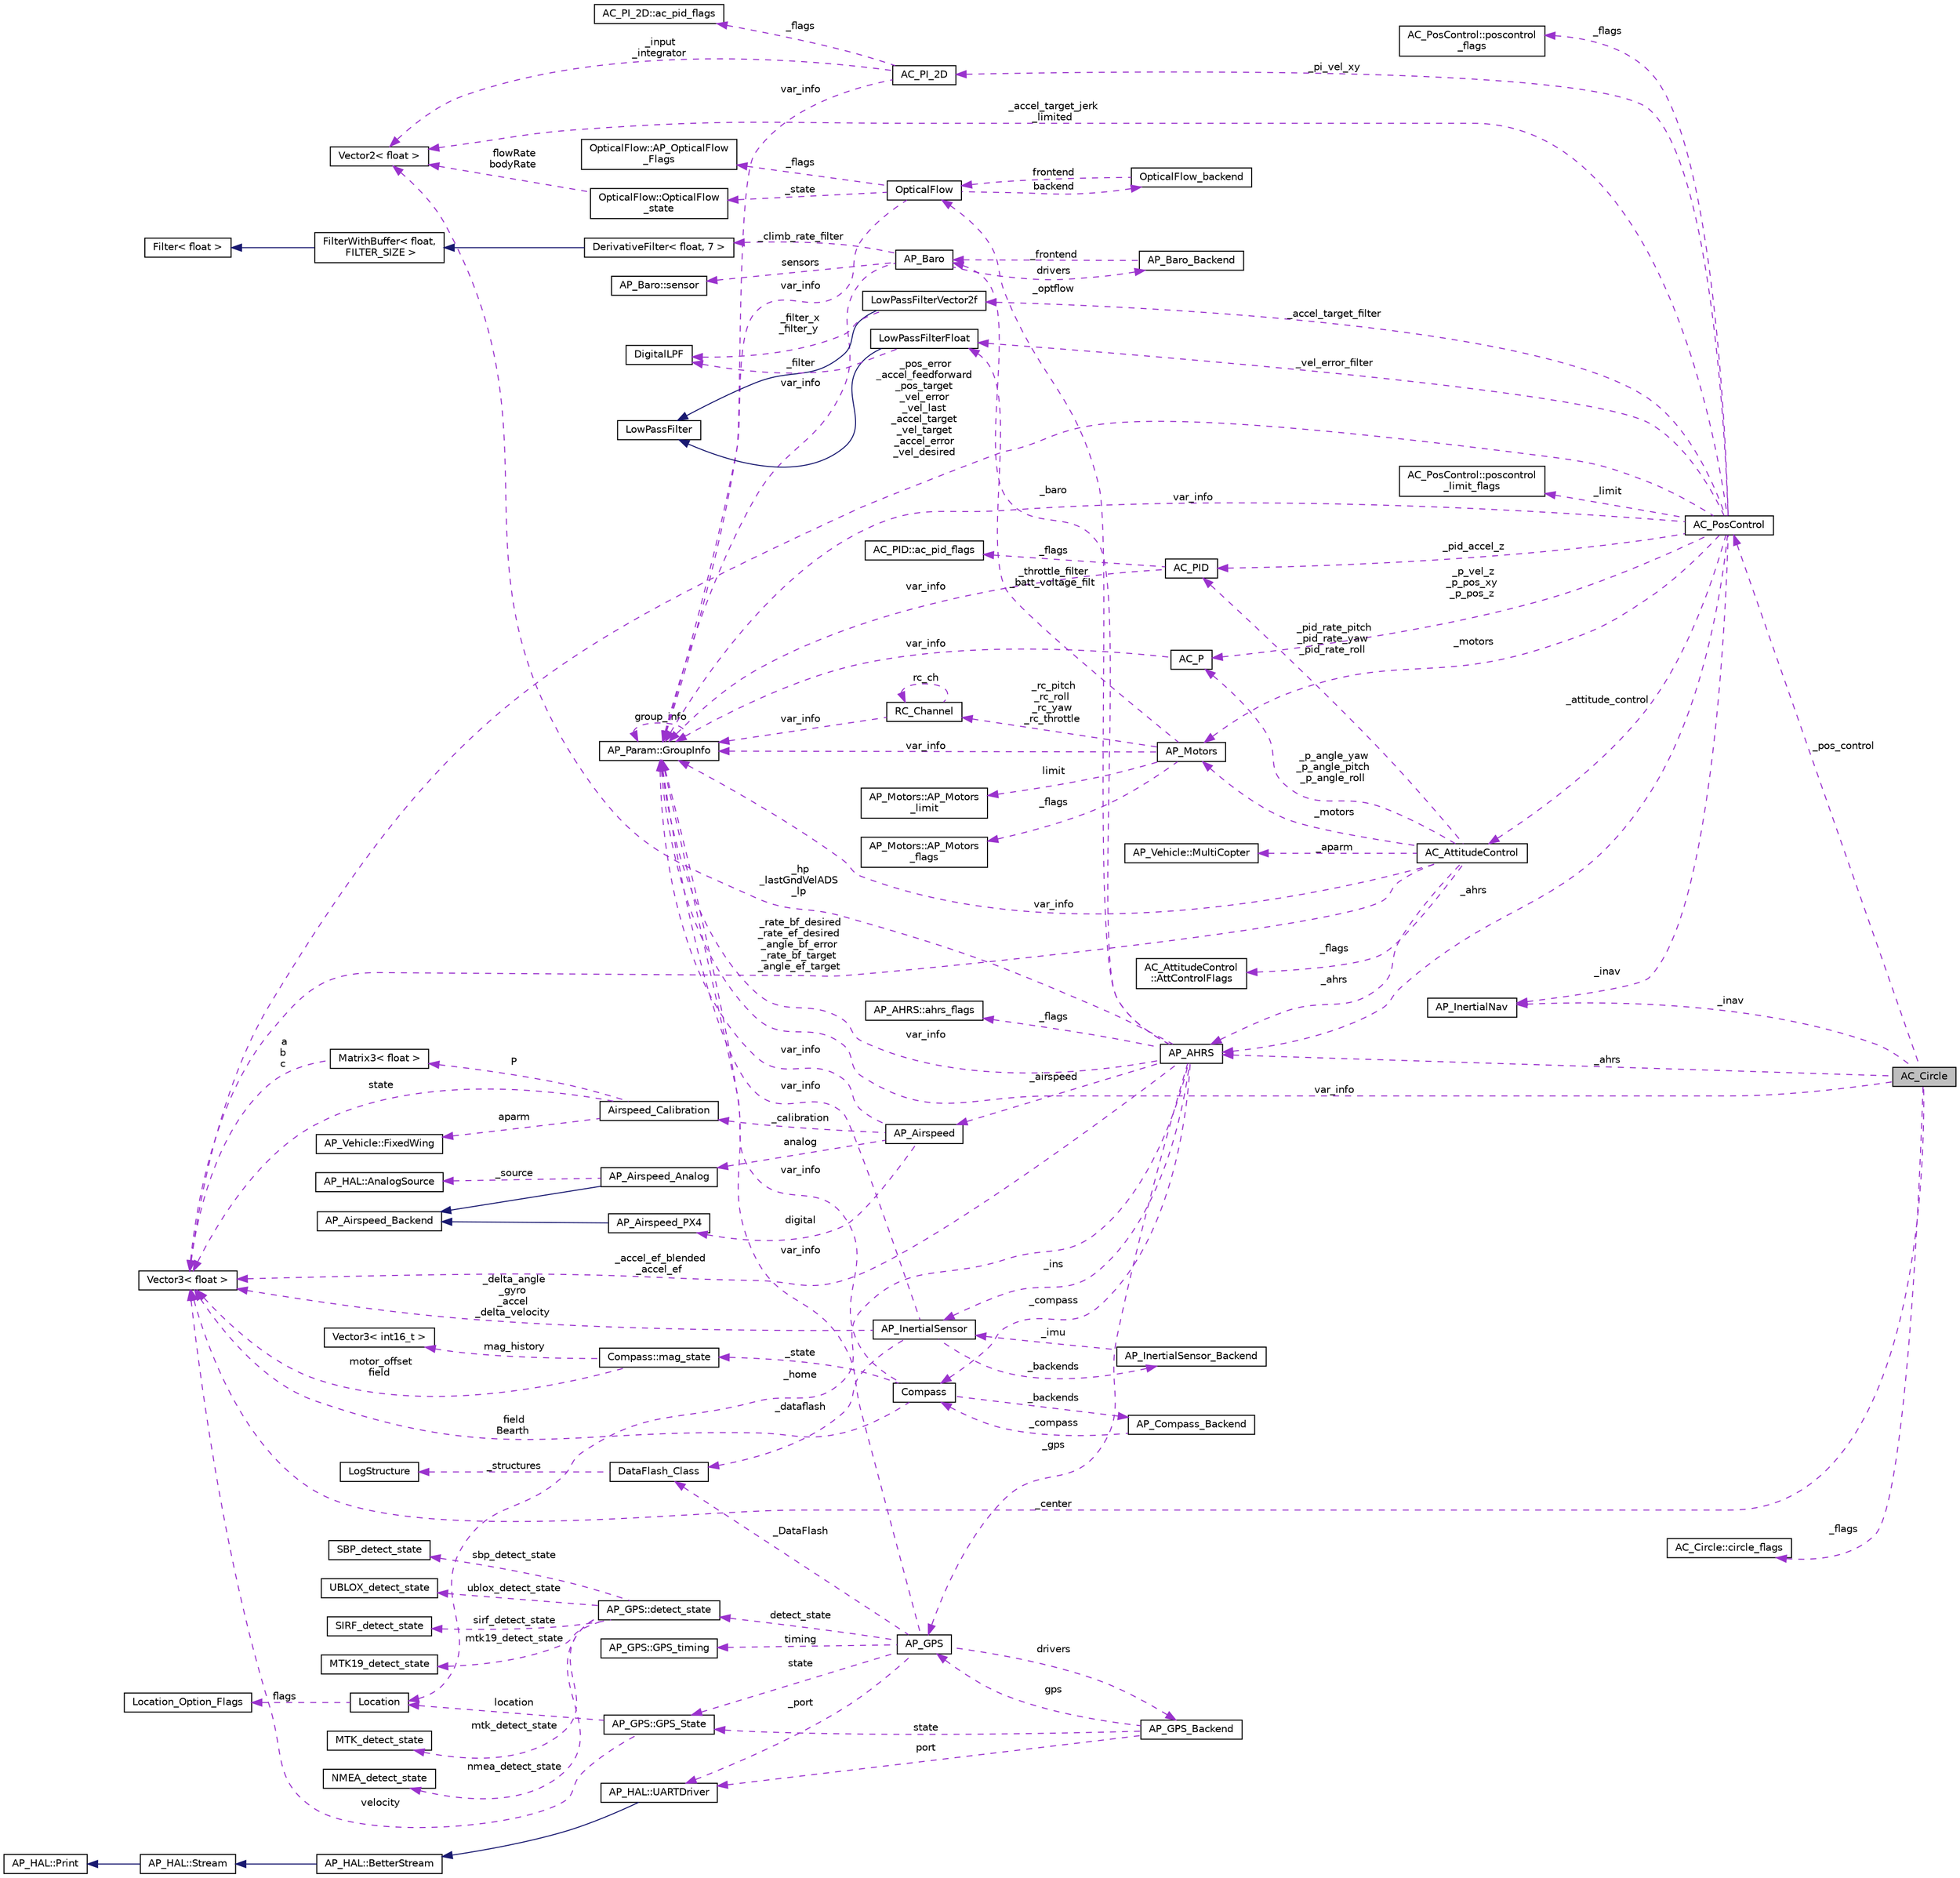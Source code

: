digraph "AC_Circle"
{
 // INTERACTIVE_SVG=YES
  edge [fontname="Helvetica",fontsize="10",labelfontname="Helvetica",labelfontsize="10"];
  node [fontname="Helvetica",fontsize="10",shape=record];
  rankdir="LR";
  Node1 [label="AC_Circle",height=0.2,width=0.4,color="black", fillcolor="grey75", style="filled" fontcolor="black"];
  Node2 -> Node1 [dir="back",color="darkorchid3",fontsize="10",style="dashed",label=" var_info" ,fontname="Helvetica"];
  Node2 [label="AP_Param::GroupInfo",height=0.2,width=0.4,color="black", fillcolor="white", style="filled",URL="$structAP__Param_1_1GroupInfo.html"];
  Node2 -> Node2 [dir="back",color="darkorchid3",fontsize="10",style="dashed",label=" group_info" ,fontname="Helvetica"];
  Node3 -> Node1 [dir="back",color="darkorchid3",fontsize="10",style="dashed",label=" _center" ,fontname="Helvetica"];
  Node3 [label="Vector3\< float \>",height=0.2,width=0.4,color="black", fillcolor="white", style="filled",URL="$classVector3.html"];
  Node4 -> Node1 [dir="back",color="darkorchid3",fontsize="10",style="dashed",label=" _pos_control" ,fontname="Helvetica"];
  Node4 [label="AC_PosControl",height=0.2,width=0.4,color="black", fillcolor="white", style="filled",URL="$classAC__PosControl.html"];
  Node5 -> Node4 [dir="back",color="darkorchid3",fontsize="10",style="dashed",label=" _pi_vel_xy" ,fontname="Helvetica"];
  Node5 [label="AC_PI_2D",height=0.2,width=0.4,color="black", fillcolor="white", style="filled",URL="$classAC__PI__2D.html",tooltip="Copter PID control class. "];
  Node6 -> Node5 [dir="back",color="darkorchid3",fontsize="10",style="dashed",label=" _flags" ,fontname="Helvetica"];
  Node6 [label="AC_PI_2D::ac_pid_flags",height=0.2,width=0.4,color="black", fillcolor="white", style="filled",URL="$structAC__PI__2D_1_1ac__pid__flags.html"];
  Node2 -> Node5 [dir="back",color="darkorchid3",fontsize="10",style="dashed",label=" var_info" ,fontname="Helvetica"];
  Node7 -> Node5 [dir="back",color="darkorchid3",fontsize="10",style="dashed",label=" _input\n_integrator" ,fontname="Helvetica"];
  Node7 [label="Vector2\< float \>",height=0.2,width=0.4,color="black", fillcolor="white", style="filled",URL="$structVector2.html"];
  Node8 -> Node4 [dir="back",color="darkorchid3",fontsize="10",style="dashed",label=" _accel_target_filter" ,fontname="Helvetica"];
  Node8 [label="LowPassFilterVector2f",height=0.2,width=0.4,color="black", fillcolor="white", style="filled",URL="$classLowPassFilterVector2f.html"];
  Node9 -> Node8 [dir="back",color="midnightblue",fontsize="10",style="solid",fontname="Helvetica"];
  Node9 [label="LowPassFilter",height=0.2,width=0.4,color="black", fillcolor="white", style="filled",URL="$classLowPassFilter.html"];
  Node10 -> Node8 [dir="back",color="darkorchid3",fontsize="10",style="dashed",label=" _filter_x\n_filter_y" ,fontname="Helvetica"];
  Node10 [label="DigitalLPF",height=0.2,width=0.4,color="black", fillcolor="white", style="filled",URL="$classDigitalLPF.html"];
  Node11 -> Node4 [dir="back",color="darkorchid3",fontsize="10",style="dashed",label=" _p_vel_z\n_p_pos_xy\n_p_pos_z" ,fontname="Helvetica"];
  Node11 [label="AC_P",height=0.2,width=0.4,color="black", fillcolor="white", style="filled",URL="$classAC__P.html",tooltip="Object managing one P controller. "];
  Node2 -> Node11 [dir="back",color="darkorchid3",fontsize="10",style="dashed",label=" var_info" ,fontname="Helvetica"];
  Node2 -> Node4 [dir="back",color="darkorchid3",fontsize="10",style="dashed",label=" var_info" ,fontname="Helvetica"];
  Node3 -> Node4 [dir="back",color="darkorchid3",fontsize="10",style="dashed",label=" _pos_error\n_accel_feedforward\n_pos_target\n_vel_error\n_vel_last\n_accel_target\n_vel_target\n_accel_error\n_vel_desired" ,fontname="Helvetica"];
  Node12 -> Node4 [dir="back",color="darkorchid3",fontsize="10",style="dashed",label=" _flags" ,fontname="Helvetica"];
  Node12 [label="AC_PosControl::poscontrol\l_flags",height=0.2,width=0.4,color="black", fillcolor="white", style="filled",URL="$structAC__PosControl_1_1poscontrol__flags.html"];
  Node7 -> Node4 [dir="back",color="darkorchid3",fontsize="10",style="dashed",label=" _accel_target_jerk\l_limited" ,fontname="Helvetica"];
  Node13 -> Node4 [dir="back",color="darkorchid3",fontsize="10",style="dashed",label=" _attitude_control" ,fontname="Helvetica"];
  Node13 [label="AC_AttitudeControl",height=0.2,width=0.4,color="black", fillcolor="white", style="filled",URL="$classAC__AttitudeControl.html"];
  Node11 -> Node13 [dir="back",color="darkorchid3",fontsize="10",style="dashed",label=" _p_angle_yaw\n_p_angle_pitch\n_p_angle_roll" ,fontname="Helvetica"];
  Node14 -> Node13 [dir="back",color="darkorchid3",fontsize="10",style="dashed",label=" _flags" ,fontname="Helvetica"];
  Node14 [label="AC_AttitudeControl\l::AttControlFlags",height=0.2,width=0.4,color="black", fillcolor="white", style="filled",URL="$structAC__AttitudeControl_1_1AttControlFlags.html"];
  Node2 -> Node13 [dir="back",color="darkorchid3",fontsize="10",style="dashed",label=" var_info" ,fontname="Helvetica"];
  Node3 -> Node13 [dir="back",color="darkorchid3",fontsize="10",style="dashed",label=" _rate_bf_desired\n_rate_ef_desired\n_angle_bf_error\n_rate_bf_target\n_angle_ef_target" ,fontname="Helvetica"];
  Node15 -> Node13 [dir="back",color="darkorchid3",fontsize="10",style="dashed",label=" _aparm" ,fontname="Helvetica"];
  Node15 [label="AP_Vehicle::MultiCopter",height=0.2,width=0.4,color="black", fillcolor="white", style="filled",URL="$structAP__Vehicle_1_1MultiCopter.html"];
  Node16 -> Node13 [dir="back",color="darkorchid3",fontsize="10",style="dashed",label=" _ahrs" ,fontname="Helvetica"];
  Node16 [label="AP_AHRS",height=0.2,width=0.4,color="black", fillcolor="white", style="filled",URL="$classAP__AHRS.html"];
  Node17 -> Node16 [dir="back",color="darkorchid3",fontsize="10",style="dashed",label=" _flags" ,fontname="Helvetica"];
  Node17 [label="AP_AHRS::ahrs_flags",height=0.2,width=0.4,color="black", fillcolor="white", style="filled",URL="$structAP__AHRS_1_1ahrs__flags.html"];
  Node18 -> Node16 [dir="back",color="darkorchid3",fontsize="10",style="dashed",label=" _baro" ,fontname="Helvetica"];
  Node18 [label="AP_Baro",height=0.2,width=0.4,color="black", fillcolor="white", style="filled",URL="$classAP__Baro.html"];
  Node19 -> Node18 [dir="back",color="darkorchid3",fontsize="10",style="dashed",label=" sensors" ,fontname="Helvetica"];
  Node19 [label="AP_Baro::sensor",height=0.2,width=0.4,color="black", fillcolor="white", style="filled",URL="$structAP__Baro_1_1sensor.html"];
  Node20 -> Node18 [dir="back",color="darkorchid3",fontsize="10",style="dashed",label=" _climb_rate_filter" ,fontname="Helvetica"];
  Node20 [label="DerivativeFilter\< float, 7 \>",height=0.2,width=0.4,color="black", fillcolor="white", style="filled",URL="$classDerivativeFilter.html"];
  Node21 -> Node20 [dir="back",color="midnightblue",fontsize="10",style="solid",fontname="Helvetica"];
  Node21 [label="FilterWithBuffer\< float,\l FILTER_SIZE \>",height=0.2,width=0.4,color="black", fillcolor="white", style="filled",URL="$classFilterWithBuffer.html"];
  Node22 -> Node21 [dir="back",color="midnightblue",fontsize="10",style="solid",fontname="Helvetica"];
  Node22 [label="Filter\< float \>",height=0.2,width=0.4,color="black", fillcolor="white", style="filled",URL="$classFilter.html"];
  Node2 -> Node18 [dir="back",color="darkorchid3",fontsize="10",style="dashed",label=" var_info" ,fontname="Helvetica"];
  Node23 -> Node18 [dir="back",color="darkorchid3",fontsize="10",style="dashed",label=" drivers" ,fontname="Helvetica"];
  Node23 [label="AP_Baro_Backend",height=0.2,width=0.4,color="black", fillcolor="white", style="filled",URL="$classAP__Baro__Backend.html",tooltip="-*- tab-width: 4; Mode: C++; c-basic-offset: 4; indent-tabs-mode: nil -*- "];
  Node18 -> Node23 [dir="back",color="darkorchid3",fontsize="10",style="dashed",label=" _frontend" ,fontname="Helvetica"];
  Node24 -> Node16 [dir="back",color="darkorchid3",fontsize="10",style="dashed",label=" _optflow" ,fontname="Helvetica"];
  Node24 [label="OpticalFlow",height=0.2,width=0.4,color="black", fillcolor="white", style="filled",URL="$classOpticalFlow.html"];
  Node2 -> Node24 [dir="back",color="darkorchid3",fontsize="10",style="dashed",label=" var_info" ,fontname="Helvetica"];
  Node25 -> Node24 [dir="back",color="darkorchid3",fontsize="10",style="dashed",label=" _state" ,fontname="Helvetica"];
  Node25 [label="OpticalFlow::OpticalFlow\l_state",height=0.2,width=0.4,color="black", fillcolor="white", style="filled",URL="$structOpticalFlow_1_1OpticalFlow__state.html"];
  Node7 -> Node25 [dir="back",color="darkorchid3",fontsize="10",style="dashed",label=" flowRate\nbodyRate" ,fontname="Helvetica"];
  Node26 -> Node24 [dir="back",color="darkorchid3",fontsize="10",style="dashed",label=" backend" ,fontname="Helvetica"];
  Node26 [label="OpticalFlow_backend",height=0.2,width=0.4,color="black", fillcolor="white", style="filled",URL="$classOpticalFlow__backend.html"];
  Node24 -> Node26 [dir="back",color="darkorchid3",fontsize="10",style="dashed",label=" frontend" ,fontname="Helvetica"];
  Node27 -> Node24 [dir="back",color="darkorchid3",fontsize="10",style="dashed",label=" _flags" ,fontname="Helvetica"];
  Node27 [label="OpticalFlow::AP_OpticalFlow\l_Flags",height=0.2,width=0.4,color="black", fillcolor="white", style="filled",URL="$structOpticalFlow_1_1AP__OpticalFlow__Flags.html"];
  Node2 -> Node16 [dir="back",color="darkorchid3",fontsize="10",style="dashed",label=" var_info" ,fontname="Helvetica"];
  Node3 -> Node16 [dir="back",color="darkorchid3",fontsize="10",style="dashed",label=" _accel_ef_blended\n_accel_ef" ,fontname="Helvetica"];
  Node28 -> Node16 [dir="back",color="darkorchid3",fontsize="10",style="dashed",label=" _ins" ,fontname="Helvetica"];
  Node28 [label="AP_InertialSensor",height=0.2,width=0.4,color="black", fillcolor="white", style="filled",URL="$classAP__InertialSensor.html"];
  Node29 -> Node28 [dir="back",color="darkorchid3",fontsize="10",style="dashed",label=" _backends" ,fontname="Helvetica"];
  Node29 [label="AP_InertialSensor_Backend",height=0.2,width=0.4,color="black", fillcolor="white", style="filled",URL="$classAP__InertialSensor__Backend.html"];
  Node28 -> Node29 [dir="back",color="darkorchid3",fontsize="10",style="dashed",label=" _imu" ,fontname="Helvetica"];
  Node30 -> Node28 [dir="back",color="darkorchid3",fontsize="10",style="dashed",label=" _dataflash" ,fontname="Helvetica"];
  Node30 [label="DataFlash_Class",height=0.2,width=0.4,color="black", fillcolor="white", style="filled",URL="$classDataFlash__Class.html",tooltip="-*- tab-width: 4; Mode: C++; c-basic-offset: 4; indent-tabs-mode: nil -*- "];
  Node31 -> Node30 [dir="back",color="darkorchid3",fontsize="10",style="dashed",label=" _structures" ,fontname="Helvetica"];
  Node31 [label="LogStructure",height=0.2,width=0.4,color="black", fillcolor="white", style="filled",URL="$structLogStructure.html"];
  Node2 -> Node28 [dir="back",color="darkorchid3",fontsize="10",style="dashed",label=" var_info" ,fontname="Helvetica"];
  Node3 -> Node28 [dir="back",color="darkorchid3",fontsize="10",style="dashed",label=" _delta_angle\n_gyro\n_accel\n_delta_velocity" ,fontname="Helvetica"];
  Node32 -> Node16 [dir="back",color="darkorchid3",fontsize="10",style="dashed",label=" _airspeed" ,fontname="Helvetica"];
  Node32 [label="AP_Airspeed",height=0.2,width=0.4,color="black", fillcolor="white", style="filled",URL="$classAP__Airspeed.html"];
  Node33 -> Node32 [dir="back",color="darkorchid3",fontsize="10",style="dashed",label=" analog" ,fontname="Helvetica"];
  Node33 [label="AP_Airspeed_Analog",height=0.2,width=0.4,color="black", fillcolor="white", style="filled",URL="$classAP__Airspeed__Analog.html",tooltip="-*- tab-width: 4; Mode: C++; c-basic-offset: 4; indent-tabs-mode: nil -*- "];
  Node34 -> Node33 [dir="back",color="midnightblue",fontsize="10",style="solid",fontname="Helvetica"];
  Node34 [label="AP_Airspeed_Backend",height=0.2,width=0.4,color="black", fillcolor="white", style="filled",URL="$classAP__Airspeed__Backend.html",tooltip="-*- tab-width: 4; Mode: C++; c-basic-offset: 4; indent-tabs-mode: nil -*- "];
  Node35 -> Node33 [dir="back",color="darkorchid3",fontsize="10",style="dashed",label=" _source" ,fontname="Helvetica"];
  Node35 [label="AP_HAL::AnalogSource",height=0.2,width=0.4,color="black", fillcolor="white", style="filled",URL="$classAP__HAL_1_1AnalogSource.html"];
  Node2 -> Node32 [dir="back",color="darkorchid3",fontsize="10",style="dashed",label=" var_info" ,fontname="Helvetica"];
  Node36 -> Node32 [dir="back",color="darkorchid3",fontsize="10",style="dashed",label=" digital" ,fontname="Helvetica"];
  Node36 [label="AP_Airspeed_PX4",height=0.2,width=0.4,color="black", fillcolor="white", style="filled",URL="$classAP__Airspeed__PX4.html",tooltip="-*- tab-width: 4; Mode: C++; c-basic-offset: 4; indent-tabs-mode: nil -*- "];
  Node34 -> Node36 [dir="back",color="midnightblue",fontsize="10",style="solid",fontname="Helvetica"];
  Node37 -> Node32 [dir="back",color="darkorchid3",fontsize="10",style="dashed",label=" _calibration" ,fontname="Helvetica"];
  Node37 [label="Airspeed_Calibration",height=0.2,width=0.4,color="black", fillcolor="white", style="filled",URL="$classAirspeed__Calibration.html",tooltip="-*- tab-width: 4; Mode: C++; c-basic-offset: 4; indent-tabs-mode: nil -*- "];
  Node38 -> Node37 [dir="back",color="darkorchid3",fontsize="10",style="dashed",label=" P" ,fontname="Helvetica"];
  Node38 [label="Matrix3\< float \>",height=0.2,width=0.4,color="black", fillcolor="white", style="filled",URL="$classMatrix3.html"];
  Node3 -> Node38 [dir="back",color="darkorchid3",fontsize="10",style="dashed",label=" a\nb\nc" ,fontname="Helvetica"];
  Node3 -> Node37 [dir="back",color="darkorchid3",fontsize="10",style="dashed",label=" state" ,fontname="Helvetica"];
  Node39 -> Node37 [dir="back",color="darkorchid3",fontsize="10",style="dashed",label=" aparm" ,fontname="Helvetica"];
  Node39 [label="AP_Vehicle::FixedWing",height=0.2,width=0.4,color="black", fillcolor="white", style="filled",URL="$structAP__Vehicle_1_1FixedWing.html"];
  Node7 -> Node16 [dir="back",color="darkorchid3",fontsize="10",style="dashed",label=" _hp\n_lastGndVelADS\n_lp" ,fontname="Helvetica"];
  Node40 -> Node16 [dir="back",color="darkorchid3",fontsize="10",style="dashed",label=" _gps" ,fontname="Helvetica"];
  Node40 [label="AP_GPS",height=0.2,width=0.4,color="black", fillcolor="white", style="filled",URL="$classAP__GPS.html"];
  Node41 -> Node40 [dir="back",color="darkorchid3",fontsize="10",style="dashed",label=" detect_state" ,fontname="Helvetica"];
  Node41 [label="AP_GPS::detect_state",height=0.2,width=0.4,color="black", fillcolor="white", style="filled",URL="$structAP__GPS_1_1detect__state.html"];
  Node42 -> Node41 [dir="back",color="darkorchid3",fontsize="10",style="dashed",label=" sbp_detect_state" ,fontname="Helvetica"];
  Node42 [label="SBP_detect_state",height=0.2,width=0.4,color="black", fillcolor="white", style="filled",URL="$structSBP__detect__state.html"];
  Node43 -> Node41 [dir="back",color="darkorchid3",fontsize="10",style="dashed",label=" ublox_detect_state" ,fontname="Helvetica"];
  Node43 [label="UBLOX_detect_state",height=0.2,width=0.4,color="black", fillcolor="white", style="filled",URL="$structUBLOX__detect__state.html"];
  Node44 -> Node41 [dir="back",color="darkorchid3",fontsize="10",style="dashed",label=" sirf_detect_state" ,fontname="Helvetica"];
  Node44 [label="SIRF_detect_state",height=0.2,width=0.4,color="black", fillcolor="white", style="filled",URL="$structSIRF__detect__state.html"];
  Node45 -> Node41 [dir="back",color="darkorchid3",fontsize="10",style="dashed",label=" mtk19_detect_state" ,fontname="Helvetica"];
  Node45 [label="MTK19_detect_state",height=0.2,width=0.4,color="black", fillcolor="white", style="filled",URL="$structMTK19__detect__state.html"];
  Node46 -> Node41 [dir="back",color="darkorchid3",fontsize="10",style="dashed",label=" nmea_detect_state" ,fontname="Helvetica"];
  Node46 [label="NMEA_detect_state",height=0.2,width=0.4,color="black", fillcolor="white", style="filled",URL="$structNMEA__detect__state.html"];
  Node47 -> Node41 [dir="back",color="darkorchid3",fontsize="10",style="dashed",label=" mtk_detect_state" ,fontname="Helvetica"];
  Node47 [label="MTK_detect_state",height=0.2,width=0.4,color="black", fillcolor="white", style="filled",URL="$structMTK__detect__state.html"];
  Node48 -> Node40 [dir="back",color="darkorchid3",fontsize="10",style="dashed",label=" timing" ,fontname="Helvetica"];
  Node48 [label="AP_GPS::GPS_timing",height=0.2,width=0.4,color="black", fillcolor="white", style="filled",URL="$structAP__GPS_1_1GPS__timing.html"];
  Node49 -> Node40 [dir="back",color="darkorchid3",fontsize="10",style="dashed",label=" drivers" ,fontname="Helvetica"];
  Node49 [label="AP_GPS_Backend",height=0.2,width=0.4,color="black", fillcolor="white", style="filled",URL="$classAP__GPS__Backend.html"];
  Node50 -> Node49 [dir="back",color="darkorchid3",fontsize="10",style="dashed",label=" port" ,fontname="Helvetica"];
  Node50 [label="AP_HAL::UARTDriver",height=0.2,width=0.4,color="black", fillcolor="white", style="filled",URL="$classAP__HAL_1_1UARTDriver.html"];
  Node51 -> Node50 [dir="back",color="midnightblue",fontsize="10",style="solid",fontname="Helvetica"];
  Node51 [label="AP_HAL::BetterStream",height=0.2,width=0.4,color="black", fillcolor="white", style="filled",URL="$classAP__HAL_1_1BetterStream.html"];
  Node52 -> Node51 [dir="back",color="midnightblue",fontsize="10",style="solid",fontname="Helvetica"];
  Node52 [label="AP_HAL::Stream",height=0.2,width=0.4,color="black", fillcolor="white", style="filled",URL="$classAP__HAL_1_1Stream.html"];
  Node53 -> Node52 [dir="back",color="midnightblue",fontsize="10",style="solid",fontname="Helvetica"];
  Node53 [label="AP_HAL::Print",height=0.2,width=0.4,color="black", fillcolor="white", style="filled",URL="$classAP__HAL_1_1Print.html"];
  Node40 -> Node49 [dir="back",color="darkorchid3",fontsize="10",style="dashed",label=" gps" ,fontname="Helvetica"];
  Node54 -> Node49 [dir="back",color="darkorchid3",fontsize="10",style="dashed",label=" state" ,fontname="Helvetica"];
  Node54 [label="AP_GPS::GPS_State",height=0.2,width=0.4,color="black", fillcolor="white", style="filled",URL="$structAP__GPS_1_1GPS__State.html"];
  Node3 -> Node54 [dir="back",color="darkorchid3",fontsize="10",style="dashed",label=" velocity" ,fontname="Helvetica"];
  Node55 -> Node54 [dir="back",color="darkorchid3",fontsize="10",style="dashed",label=" location" ,fontname="Helvetica"];
  Node55 [label="Location",height=0.2,width=0.4,color="black", fillcolor="white", style="filled",URL="$structLocation.html"];
  Node56 -> Node55 [dir="back",color="darkorchid3",fontsize="10",style="dashed",label=" flags" ,fontname="Helvetica"];
  Node56 [label="Location_Option_Flags",height=0.2,width=0.4,color="black", fillcolor="white", style="filled",URL="$structLocation__Option__Flags.html"];
  Node30 -> Node40 [dir="back",color="darkorchid3",fontsize="10",style="dashed",label=" _DataFlash" ,fontname="Helvetica"];
  Node50 -> Node40 [dir="back",color="darkorchid3",fontsize="10",style="dashed",label=" _port" ,fontname="Helvetica"];
  Node2 -> Node40 [dir="back",color="darkorchid3",fontsize="10",style="dashed",label=" var_info" ,fontname="Helvetica"];
  Node54 -> Node40 [dir="back",color="darkorchid3",fontsize="10",style="dashed",label=" state" ,fontname="Helvetica"];
  Node55 -> Node16 [dir="back",color="darkorchid3",fontsize="10",style="dashed",label=" _home" ,fontname="Helvetica"];
  Node57 -> Node16 [dir="back",color="darkorchid3",fontsize="10",style="dashed",label=" _compass" ,fontname="Helvetica"];
  Node57 [label="Compass",height=0.2,width=0.4,color="black", fillcolor="white", style="filled",URL="$classCompass.html"];
  Node2 -> Node57 [dir="back",color="darkorchid3",fontsize="10",style="dashed",label=" var_info" ,fontname="Helvetica"];
  Node3 -> Node57 [dir="back",color="darkorchid3",fontsize="10",style="dashed",label=" field\nBearth" ,fontname="Helvetica"];
  Node58 -> Node57 [dir="back",color="darkorchid3",fontsize="10",style="dashed",label=" _backends" ,fontname="Helvetica"];
  Node58 [label="AP_Compass_Backend",height=0.2,width=0.4,color="black", fillcolor="white", style="filled",URL="$classAP__Compass__Backend.html"];
  Node57 -> Node58 [dir="back",color="darkorchid3",fontsize="10",style="dashed",label=" _compass" ,fontname="Helvetica"];
  Node59 -> Node57 [dir="back",color="darkorchid3",fontsize="10",style="dashed",label=" _state" ,fontname="Helvetica"];
  Node59 [label="Compass::mag_state",height=0.2,width=0.4,color="black", fillcolor="white", style="filled",URL="$structCompass_1_1mag__state.html"];
  Node3 -> Node59 [dir="back",color="darkorchid3",fontsize="10",style="dashed",label=" motor_offset\nfield" ,fontname="Helvetica"];
  Node60 -> Node59 [dir="back",color="darkorchid3",fontsize="10",style="dashed",label=" mag_history" ,fontname="Helvetica"];
  Node60 [label="Vector3\< int16_t \>",height=0.2,width=0.4,color="black", fillcolor="white", style="filled",URL="$classVector3.html"];
  Node61 -> Node13 [dir="back",color="darkorchid3",fontsize="10",style="dashed",label=" _motors" ,fontname="Helvetica"];
  Node61 [label="AP_Motors",height=0.2,width=0.4,color="black", fillcolor="white", style="filled",URL="$classAP__Motors.html"];
  Node62 -> Node61 [dir="back",color="darkorchid3",fontsize="10",style="dashed",label=" limit" ,fontname="Helvetica"];
  Node62 [label="AP_Motors::AP_Motors\l_limit",height=0.2,width=0.4,color="black", fillcolor="white", style="filled",URL="$structAP__Motors_1_1AP__Motors__limit.html"];
  Node2 -> Node61 [dir="back",color="darkorchid3",fontsize="10",style="dashed",label=" var_info" ,fontname="Helvetica"];
  Node63 -> Node61 [dir="back",color="darkorchid3",fontsize="10",style="dashed",label=" _throttle_filter\n_batt_voltage_filt" ,fontname="Helvetica"];
  Node63 [label="LowPassFilterFloat",height=0.2,width=0.4,color="black", fillcolor="white", style="filled",URL="$classLowPassFilterFloat.html"];
  Node9 -> Node63 [dir="back",color="midnightblue",fontsize="10",style="solid",fontname="Helvetica"];
  Node10 -> Node63 [dir="back",color="darkorchid3",fontsize="10",style="dashed",label=" _filter" ,fontname="Helvetica"];
  Node64 -> Node61 [dir="back",color="darkorchid3",fontsize="10",style="dashed",label=" _rc_pitch\n_rc_roll\n_rc_yaw\n_rc_throttle" ,fontname="Helvetica"];
  Node64 [label="RC_Channel",height=0.2,width=0.4,color="black", fillcolor="white", style="filled",URL="$classRC__Channel.html",tooltip="Object managing one RC channel. "];
  Node2 -> Node64 [dir="back",color="darkorchid3",fontsize="10",style="dashed",label=" var_info" ,fontname="Helvetica"];
  Node64 -> Node64 [dir="back",color="darkorchid3",fontsize="10",style="dashed",label=" rc_ch" ,fontname="Helvetica"];
  Node65 -> Node61 [dir="back",color="darkorchid3",fontsize="10",style="dashed",label=" _flags" ,fontname="Helvetica"];
  Node65 [label="AP_Motors::AP_Motors\l_flags",height=0.2,width=0.4,color="black", fillcolor="white", style="filled",URL="$structAP__Motors_1_1AP__Motors__flags.html"];
  Node66 -> Node13 [dir="back",color="darkorchid3",fontsize="10",style="dashed",label=" _pid_rate_pitch\n_pid_rate_yaw\n_pid_rate_roll" ,fontname="Helvetica"];
  Node66 [label="AC_PID",height=0.2,width=0.4,color="black", fillcolor="white", style="filled",URL="$classAC__PID.html",tooltip="Copter PID control class. "];
  Node67 -> Node66 [dir="back",color="darkorchid3",fontsize="10",style="dashed",label=" _flags" ,fontname="Helvetica"];
  Node67 [label="AC_PID::ac_pid_flags",height=0.2,width=0.4,color="black", fillcolor="white", style="filled",URL="$structAC__PID_1_1ac__pid__flags.html"];
  Node2 -> Node66 [dir="back",color="darkorchid3",fontsize="10",style="dashed",label=" var_info" ,fontname="Helvetica"];
  Node68 -> Node4 [dir="back",color="darkorchid3",fontsize="10",style="dashed",label=" _limit" ,fontname="Helvetica"];
  Node68 [label="AC_PosControl::poscontrol\l_limit_flags",height=0.2,width=0.4,color="black", fillcolor="white", style="filled",URL="$structAC__PosControl_1_1poscontrol__limit__flags.html"];
  Node16 -> Node4 [dir="back",color="darkorchid3",fontsize="10",style="dashed",label=" _ahrs" ,fontname="Helvetica"];
  Node63 -> Node4 [dir="back",color="darkorchid3",fontsize="10",style="dashed",label=" _vel_error_filter" ,fontname="Helvetica"];
  Node61 -> Node4 [dir="back",color="darkorchid3",fontsize="10",style="dashed",label=" _motors" ,fontname="Helvetica"];
  Node69 -> Node4 [dir="back",color="darkorchid3",fontsize="10",style="dashed",label=" _inav" ,fontname="Helvetica"];
  Node69 [label="AP_InertialNav",height=0.2,width=0.4,color="black", fillcolor="white", style="filled",URL="$classAP__InertialNav.html",tooltip="-*- tab-width: 4; Mode: C++; c-basic-offset: 4; indent-tabs-mode: nil -*- "];
  Node66 -> Node4 [dir="back",color="darkorchid3",fontsize="10",style="dashed",label=" _pid_accel_z" ,fontname="Helvetica"];
  Node16 -> Node1 [dir="back",color="darkorchid3",fontsize="10",style="dashed",label=" _ahrs" ,fontname="Helvetica"];
  Node70 -> Node1 [dir="back",color="darkorchid3",fontsize="10",style="dashed",label=" _flags" ,fontname="Helvetica"];
  Node70 [label="AC_Circle::circle_flags",height=0.2,width=0.4,color="black", fillcolor="white", style="filled",URL="$structAC__Circle_1_1circle__flags.html"];
  Node69 -> Node1 [dir="back",color="darkorchid3",fontsize="10",style="dashed",label=" _inav" ,fontname="Helvetica"];
}
